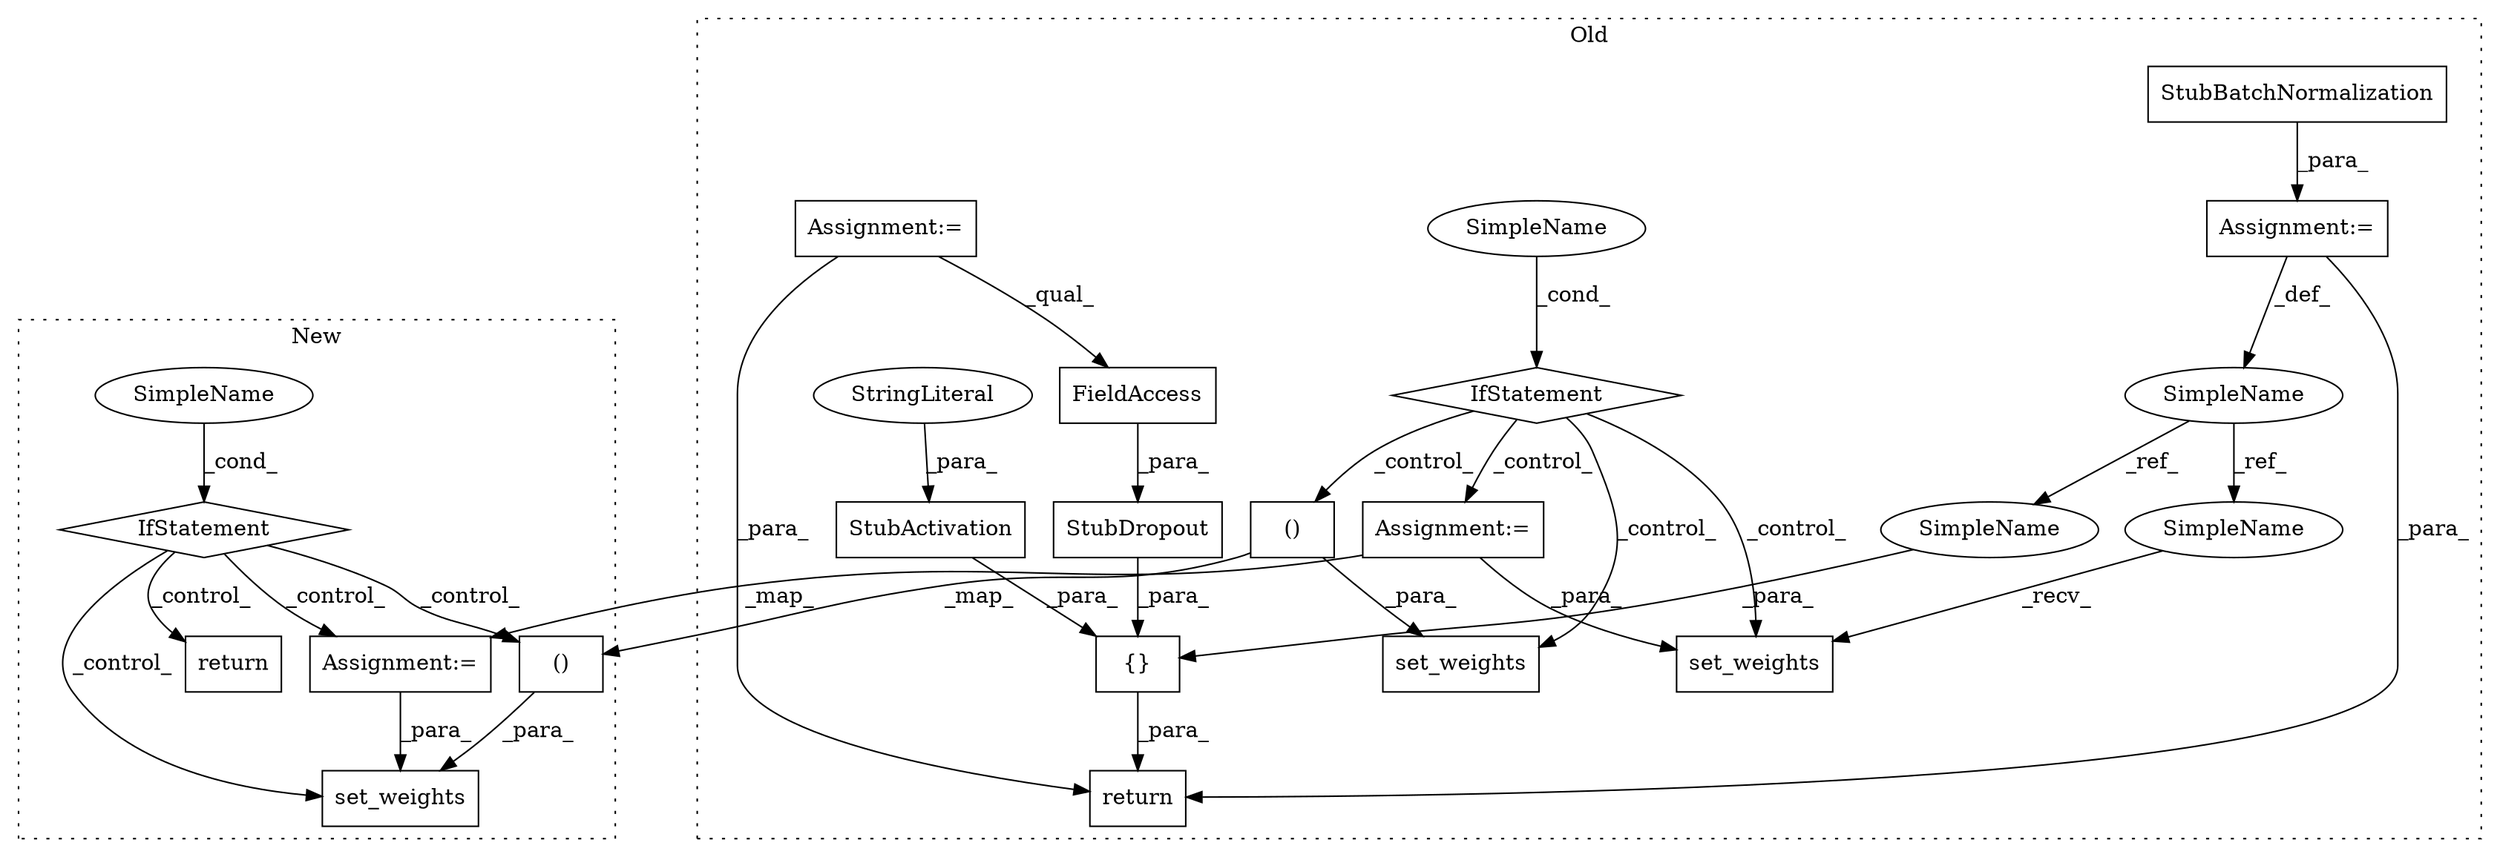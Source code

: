 digraph G {
subgraph cluster0 {
1 [label="IfStatement" a="25" s="1547,1559" l="4,2" shape="diamond"];
3 [label="()" a="106" s="1603" l="101" shape="box"];
5 [label="set_weights" a="32" s="1584,1704" l="19,2" shape="box"];
6 [label="SimpleName" a="42" s="1551" l="8" shape="ellipse"];
9 [label="set_weights" a="32" s="1901,1924" l="12,1" shape="box"];
10 [label="Assignment:=" a="7" s="1725" l="1" shape="box"];
12 [label="SimpleName" a="42" s="1514" l="2" shape="ellipse"];
13 [label="{}" a="4" s="1953,2034" l="1,1" shape="box"];
14 [label="StubActivation" a="32" s="1957,1978" l="15,1" shape="box"];
15 [label="StringLiteral" a="45" s="1972" l="6" shape="ellipse"];
16 [label="StubBatchNormalization" a="32" s="1517" l="24" shape="box"];
17 [label="StubDropout" a="32" s="1995,2033" l="12,1" shape="box"];
18 [label="FieldAccess" a="22" s="2007" l="26" shape="box"];
19 [label="Assignment:=" a="7" s="1516" l="1" shape="box"];
20 [label="Assignment:=" a="7" s="477" l="8" shape="box"];
22 [label="return" a="41" s="1937" l="7" shape="box"];
23 [label="SimpleName" a="42" s="1898" l="2" shape="ellipse"];
24 [label="SimpleName" a="42" s="1954" l="2" shape="ellipse"];
label = "Old";
style="dotted";
}
subgraph cluster1 {
2 [label="set_weights" a="32" s="1963,2009" l="12,1" shape="box"];
4 [label="()" a="106" s="1601" l="101" shape="box"];
7 [label="SimpleName" a="42" s="" l="" shape="ellipse"];
8 [label="IfStatement" a="25" s="835,848" l="4,2" shape="diamond"];
11 [label="Assignment:=" a="7" s="1777" l="1" shape="box"];
21 [label="return" a="41" s="858" l="7" shape="box"];
label = "New";
style="dotted";
}
1 -> 9 [label="_control_"];
1 -> 3 [label="_control_"];
1 -> 10 [label="_control_"];
1 -> 5 [label="_control_"];
3 -> 4 [label="_map_"];
3 -> 5 [label="_para_"];
4 -> 2 [label="_para_"];
6 -> 1 [label="_cond_"];
7 -> 8 [label="_cond_"];
8 -> 4 [label="_control_"];
8 -> 2 [label="_control_"];
8 -> 11 [label="_control_"];
8 -> 21 [label="_control_"];
10 -> 11 [label="_map_"];
10 -> 9 [label="_para_"];
11 -> 2 [label="_para_"];
12 -> 24 [label="_ref_"];
12 -> 23 [label="_ref_"];
13 -> 22 [label="_para_"];
14 -> 13 [label="_para_"];
15 -> 14 [label="_para_"];
16 -> 19 [label="_para_"];
17 -> 13 [label="_para_"];
18 -> 17 [label="_para_"];
19 -> 22 [label="_para_"];
19 -> 12 [label="_def_"];
20 -> 22 [label="_para_"];
20 -> 18 [label="_qual_"];
23 -> 9 [label="_recv_"];
24 -> 13 [label="_para_"];
}